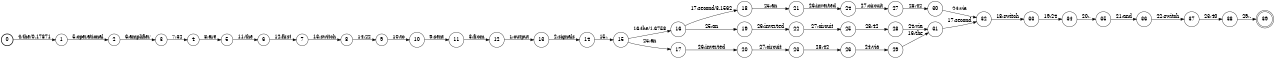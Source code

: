 digraph FST {
rankdir = LR;
size = "8.5,11";
label = "";
center = 1;
orientation = Portrait;
ranksep = "0.4";
nodesep = "0.25";
0 [label = "0", shape = circle, style = bold, fontsize = 14]
	0 -> 1 [label = "4:the/0.17871", fontsize = 14];
1 [label = "1", shape = circle, style = solid, fontsize = 14]
	1 -> 2 [label = "5:operational", fontsize = 14];
2 [label = "2", shape = circle, style = solid, fontsize = 14]
	2 -> 3 [label = "6:amplifier", fontsize = 14];
3 [label = "3", shape = circle, style = solid, fontsize = 14]
	3 -> 4 [label = "7:32", fontsize = 14];
4 [label = "4", shape = circle, style = solid, fontsize = 14]
	4 -> 5 [label = "8:are", fontsize = 14];
5 [label = "5", shape = circle, style = solid, fontsize = 14]
	5 -> 6 [label = "11:the", fontsize = 14];
6 [label = "6", shape = circle, style = solid, fontsize = 14]
	6 -> 7 [label = "12:first", fontsize = 14];
7 [label = "7", shape = circle, style = solid, fontsize = 14]
	7 -> 8 [label = "13:switch", fontsize = 14];
8 [label = "8", shape = circle, style = solid, fontsize = 14]
	8 -> 9 [label = "14:22", fontsize = 14];
9 [label = "9", shape = circle, style = solid, fontsize = 14]
	9 -> 10 [label = "10:to", fontsize = 14];
10 [label = "10", shape = circle, style = solid, fontsize = 14]
	10 -> 11 [label = "9:sent", fontsize = 14];
11 [label = "11", shape = circle, style = solid, fontsize = 14]
	11 -> 12 [label = "3:from", fontsize = 14];
12 [label = "12", shape = circle, style = solid, fontsize = 14]
	12 -> 13 [label = "1:output", fontsize = 14];
13 [label = "13", shape = circle, style = solid, fontsize = 14]
	13 -> 14 [label = "2:signals", fontsize = 14];
14 [label = "14", shape = circle, style = solid, fontsize = 14]
	14 -> 15 [label = "15:,", fontsize = 14];
15 [label = "15", shape = circle, style = solid, fontsize = 14]
	15 -> 16 [label = "16:the/1.6758", fontsize = 14];
	15 -> 17 [label = "25:an", fontsize = 14];
16 [label = "16", shape = circle, style = solid, fontsize = 14]
	16 -> 18 [label = "17:second/3.1562", fontsize = 14];
	16 -> 19 [label = "25:an", fontsize = 14];
17 [label = "17", shape = circle, style = solid, fontsize = 14]
	17 -> 20 [label = "26:inverted", fontsize = 14];
18 [label = "18", shape = circle, style = solid, fontsize = 14]
	18 -> 21 [label = "25:an", fontsize = 14];
19 [label = "19", shape = circle, style = solid, fontsize = 14]
	19 -> 22 [label = "26:inverted", fontsize = 14];
20 [label = "20", shape = circle, style = solid, fontsize = 14]
	20 -> 23 [label = "27:circuit", fontsize = 14];
21 [label = "21", shape = circle, style = solid, fontsize = 14]
	21 -> 24 [label = "26:inverted", fontsize = 14];
22 [label = "22", shape = circle, style = solid, fontsize = 14]
	22 -> 25 [label = "27:circuit", fontsize = 14];
23 [label = "23", shape = circle, style = solid, fontsize = 14]
	23 -> 26 [label = "28:42", fontsize = 14];
24 [label = "24", shape = circle, style = solid, fontsize = 14]
	24 -> 27 [label = "27:circuit", fontsize = 14];
25 [label = "25", shape = circle, style = solid, fontsize = 14]
	25 -> 28 [label = "28:42", fontsize = 14];
26 [label = "26", shape = circle, style = solid, fontsize = 14]
	26 -> 29 [label = "24:via", fontsize = 14];
27 [label = "27", shape = circle, style = solid, fontsize = 14]
	27 -> 30 [label = "28:42", fontsize = 14];
28 [label = "28", shape = circle, style = solid, fontsize = 14]
	28 -> 31 [label = "24:via", fontsize = 14];
29 [label = "29", shape = circle, style = solid, fontsize = 14]
	29 -> 31 [label = "16:the", fontsize = 14];
30 [label = "30", shape = circle, style = solid, fontsize = 14]
	30 -> 32 [label = "24:via", fontsize = 14];
31 [label = "31", shape = circle, style = solid, fontsize = 14]
	31 -> 32 [label = "17:second", fontsize = 14];
32 [label = "32", shape = circle, style = solid, fontsize = 14]
	32 -> 33 [label = "18:switch", fontsize = 14];
33 [label = "33", shape = circle, style = solid, fontsize = 14]
	33 -> 34 [label = "19:24", fontsize = 14];
34 [label = "34", shape = circle, style = solid, fontsize = 14]
	34 -> 35 [label = "20:,", fontsize = 14];
35 [label = "35", shape = circle, style = solid, fontsize = 14]
	35 -> 36 [label = "21:and", fontsize = 14];
36 [label = "36", shape = circle, style = solid, fontsize = 14]
	36 -> 37 [label = "22:switch", fontsize = 14];
37 [label = "37", shape = circle, style = solid, fontsize = 14]
	37 -> 38 [label = "23:40", fontsize = 14];
38 [label = "38", shape = circle, style = solid, fontsize = 14]
	38 -> 39 [label = "29:.", fontsize = 14];
39 [label = "39", shape = doublecircle, style = solid, fontsize = 14]
}
